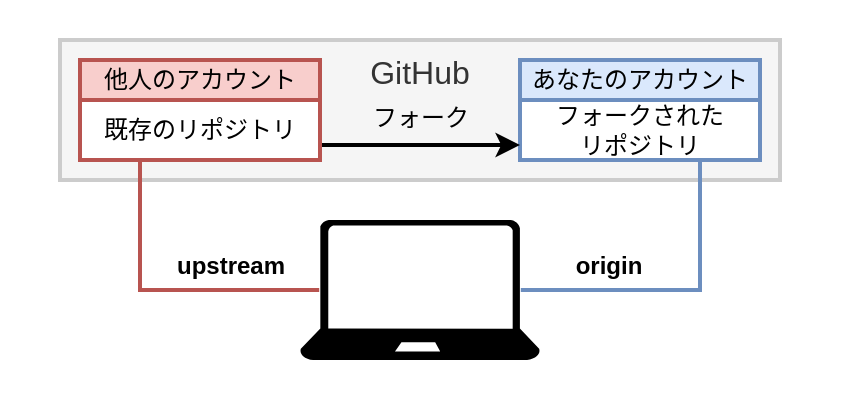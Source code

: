<mxfile version="12.2.2" type="device" pages="1"><diagram id="17stkCYwVOa2mnaBgT22" name="ページ1"><mxGraphModel dx="547" dy="563" grid="1" gridSize="10" guides="1" tooltips="1" connect="1" arrows="1" fold="1" page="1" pageScale="1" pageWidth="827" pageHeight="1169" math="0" shadow="0"><root><mxCell id="0"/><mxCell id="1" parent="0"/><mxCell id="PtDJm5cCxiAq0yDTBHow-22" value="" style="rounded=0;whiteSpace=wrap;html=1;labelBackgroundColor=#ffffff;strokeColor=none;strokeWidth=2;fillColor=#ffffff;fontSize=16;fontColor=#000000;" parent="1" vertex="1"><mxGeometry x="120" y="140" width="420" height="200" as="geometry"/></mxCell><mxCell id="PtDJm5cCxiAq0yDTBHow-21" value="GitHub" style="rounded=0;whiteSpace=wrap;html=1;strokeWidth=2;fontSize=16;fillColor=#f5f5f5;strokeColor=#CCCCCC;fontColor=#333333;verticalAlign=top;" parent="1" vertex="1"><mxGeometry x="150" y="160" width="360" height="70" as="geometry"/></mxCell><mxCell id="PtDJm5cCxiAq0yDTBHow-11" value="origin" style="edgeStyle=orthogonalEdgeStyle;rounded=0;orthogonalLoop=1;jettySize=auto;html=1;strokeWidth=2;fontSize=12;exitX=0.75;exitY=1;exitDx=0;exitDy=0;entryX=0.92;entryY=0.5;entryDx=0;entryDy=0;entryPerimeter=0;labelPosition=right;verticalLabelPosition=bottom;align=center;verticalAlign=middle;spacingLeft=8;spacingTop=0;fillColor=#dae8fc;strokeColor=#6c8ebf;fontStyle=1;spacingBottom=24;endArrow=none;endFill=0;" parent="1" source="PtDJm5cCxiAq0yDTBHow-9" target="PtDJm5cCxiAq0yDTBHow-1" edge="1"><mxGeometry x="0.492" relative="1" as="geometry"><mxPoint x="460" y="290" as="targetPoint"/><Array as="points"><mxPoint x="470" y="285"/></Array><mxPoint as="offset"/></mxGeometry></mxCell><mxCell id="PtDJm5cCxiAq0yDTBHow-9" value="フォークされた&lt;br&gt;リポジトリ" style="rounded=0;whiteSpace=wrap;html=1;strokeWidth=2;labelPosition=center;verticalLabelPosition=middle;align=center;verticalAlign=middle;horizontal=1;fillColor=#ffffff;strokeColor=#6c8ebf;" parent="1" vertex="1"><mxGeometry x="380" y="190" width="120" height="30" as="geometry"/></mxCell><mxCell id="PtDJm5cCxiAq0yDTBHow-10" value="フォーク" style="edgeStyle=orthogonalEdgeStyle;rounded=0;orthogonalLoop=1;jettySize=auto;html=1;exitX=1;exitY=0.75;exitDx=0;exitDy=0;strokeWidth=2;entryX=0;entryY=0.75;entryDx=0;entryDy=0;verticalAlign=bottom;fontSize=12;labelPosition=center;verticalLabelPosition=top;align=center;spacingTop=0;spacingBottom=5;labelBackgroundColor=none;" parent="1" source="PtDJm5cCxiAq0yDTBHow-8" target="PtDJm5cCxiAq0yDTBHow-9" edge="1"><mxGeometry relative="1" as="geometry"><mxPoint x="350" y="200" as="targetPoint"/></mxGeometry></mxCell><mxCell id="PtDJm5cCxiAq0yDTBHow-8" value="既存のリポジトリ" style="rounded=0;whiteSpace=wrap;html=1;strokeWidth=2;labelPosition=center;verticalLabelPosition=middle;align=center;verticalAlign=middle;horizontal=1;fillColor=#ffffff;strokeColor=#b85450;" parent="1" vertex="1"><mxGeometry x="160" y="190" width="120" height="30" as="geometry"/></mxCell><mxCell id="PtDJm5cCxiAq0yDTBHow-18" value="upstream" style="edgeStyle=orthogonalEdgeStyle;rounded=0;orthogonalLoop=1;jettySize=auto;html=1;strokeWidth=2;fontSize=12;labelPosition=center;verticalLabelPosition=top;align=center;verticalAlign=middle;spacingBottom=24;spacingLeft=0;exitX=0.25;exitY=1;exitDx=0;exitDy=0;entryX=0.08;entryY=0.5;entryDx=0;entryDy=0;entryPerimeter=0;fillColor=#f8cecc;strokeColor=#b85450;fontStyle=1;endArrow=none;endFill=0;" parent="1" source="PtDJm5cCxiAq0yDTBHow-8" target="PtDJm5cCxiAq0yDTBHow-1" edge="1"><mxGeometry x="0.414" relative="1" as="geometry"><mxPoint x="210" y="270" as="sourcePoint"/><mxPoint x="330" y="370" as="targetPoint"/><Array as="points"><mxPoint x="190" y="285"/></Array><mxPoint as="offset"/></mxGeometry></mxCell><mxCell id="PtDJm5cCxiAq0yDTBHow-1" value="" style="pointerEvents=1;shadow=0;dashed=0;html=1;strokeColor=none;labelPosition=center;verticalLabelPosition=bottom;verticalAlign=top;align=center;shape=mxgraph.azure.laptop;fillColor=#000000;" parent="1" vertex="1"><mxGeometry x="270" y="250" width="120" height="70" as="geometry"/></mxCell><mxCell id="P7BvrfECXZ65Bh885Ev2-1" value="他人のアカウント" style="rounded=0;whiteSpace=wrap;html=1;strokeWidth=2;labelPosition=center;verticalLabelPosition=middle;align=center;verticalAlign=middle;horizontal=1;fillColor=#F8CECC;strokeColor=#b85450;" parent="1" vertex="1"><mxGeometry x="160" y="170" width="120" height="20" as="geometry"/></mxCell><mxCell id="P7BvrfECXZ65Bh885Ev2-5" value="あなたのアカウント" style="rounded=0;whiteSpace=wrap;html=1;strokeWidth=2;labelPosition=center;verticalLabelPosition=middle;align=center;verticalAlign=middle;horizontal=1;fillColor=#dae8fc;strokeColor=#6c8ebf;" parent="1" vertex="1"><mxGeometry x="380" y="170" width="120" height="20" as="geometry"/></mxCell></root></mxGraphModel></diagram></mxfile>
